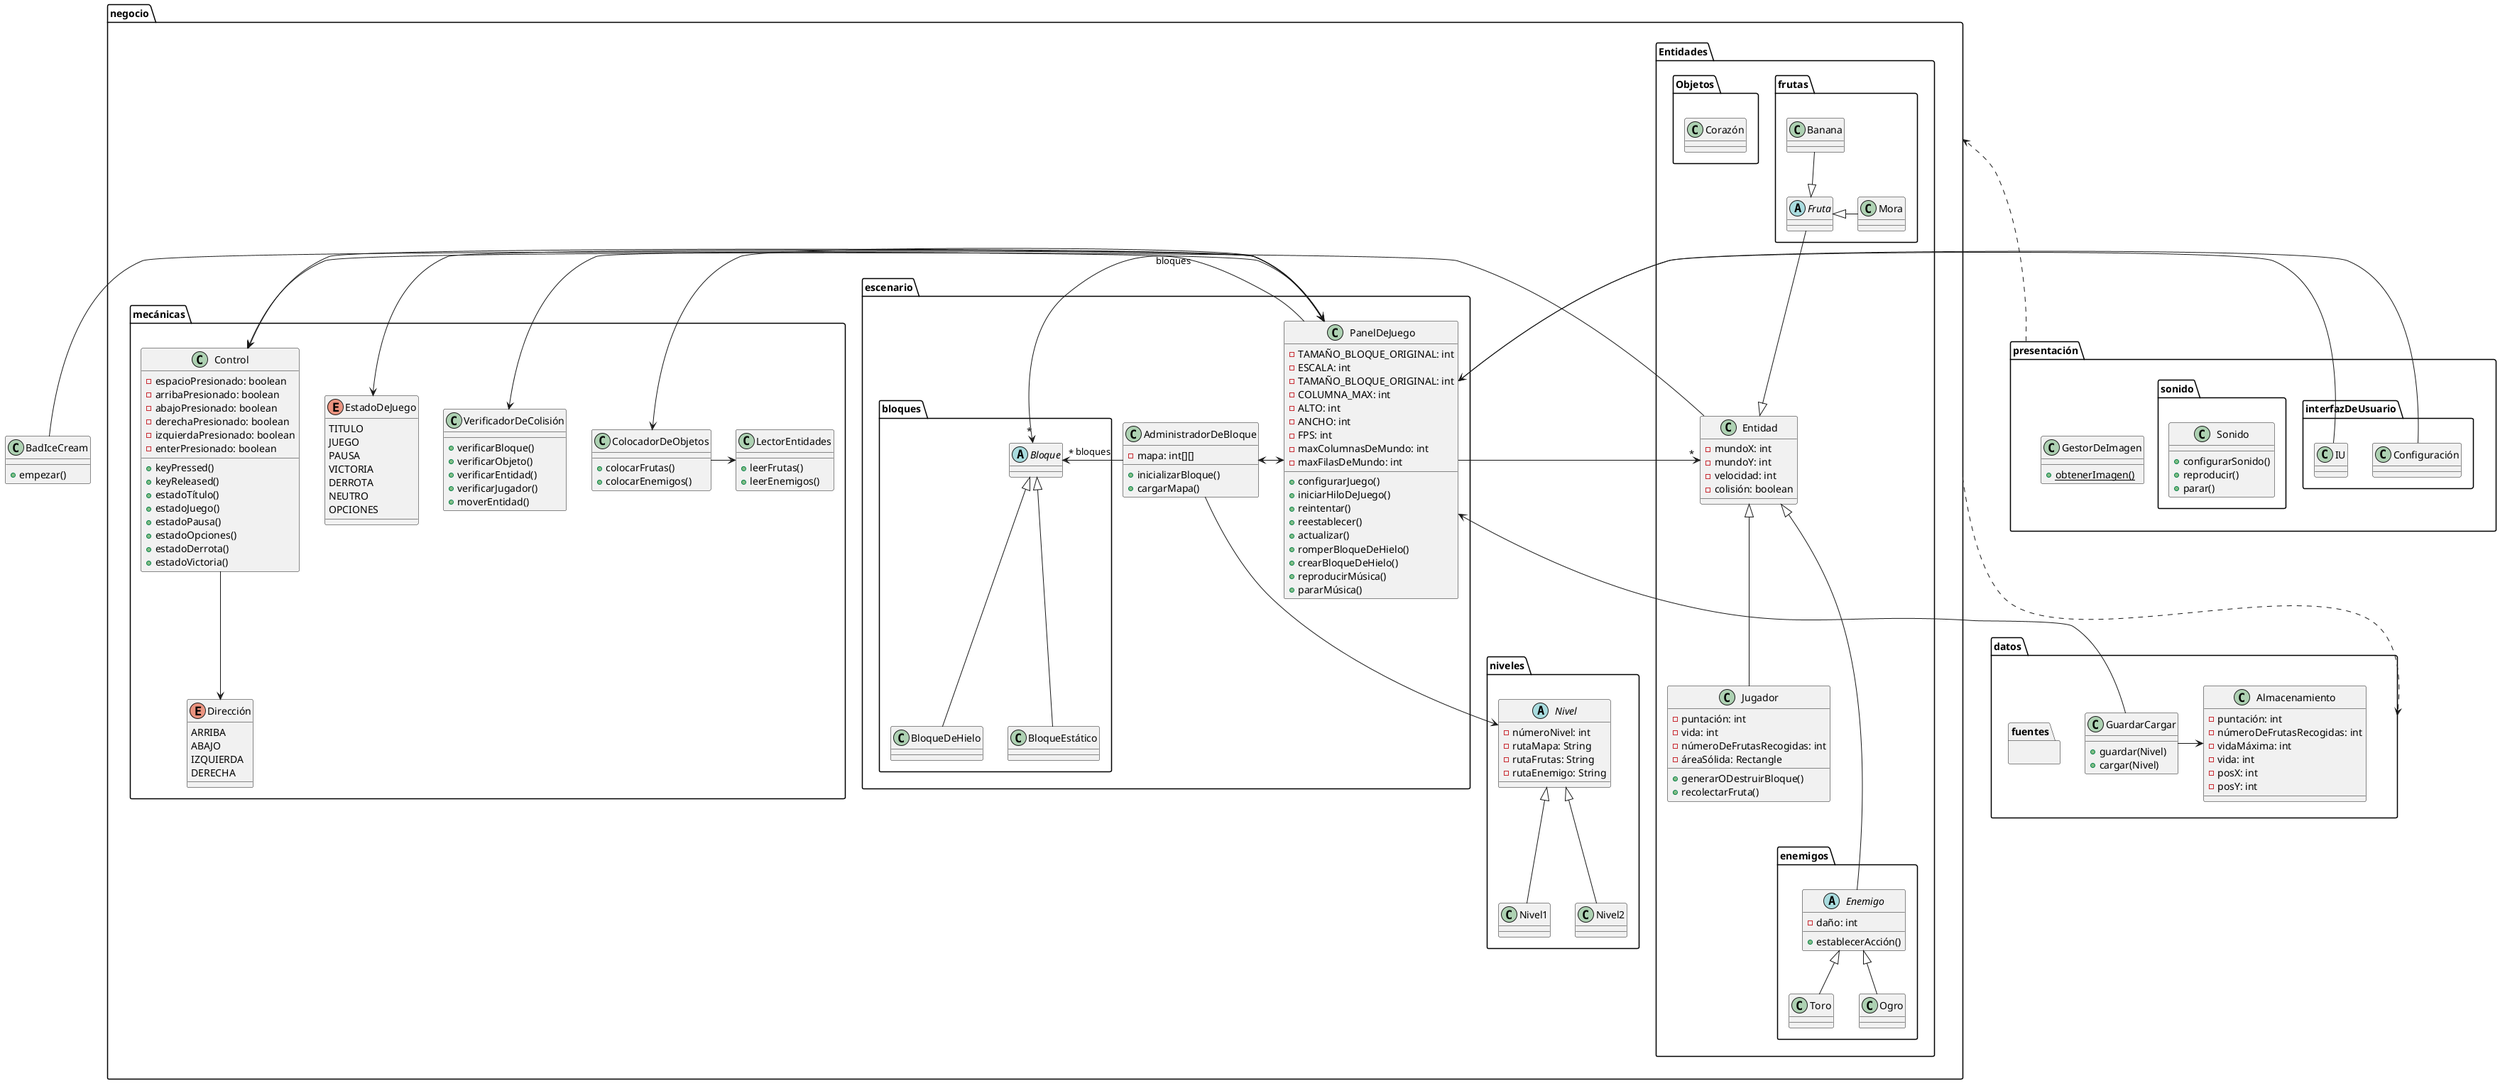 @startuml
class BadIceCream {
    +empezar()
}
package datos {
    class Almacenamiento {
    -puntación: int
    -númeroDeFrutasRecogidas: int
    -vidaMáxima: int
    -vida: int
    -posX: int
    -posY: int
    }
    class GuardarCargar {
    +guardar(Nivel)
    +cargar(Nivel)
    }
    package fuentes {
/'    package bloque {}
    package datosDeJuego {}
    package enemigo {}
    package entidades {}
    package font {}
    package frutas {}
    package IU {}
    package jugador {}
    package sounds {}'/
    }
}
package presentación {
  package interfazDeUsuario {
  class IU {}
  class Configuración {}
  }
  package sonido {
   class Sonido {
   +configurarSonido()
   +reproducir()
   +parar()
   }
   }
   class GestorDeImagen {
   +{static}obtenerImagen()
   }
}
package negocio {
package Entidades {
    class Entidad {
    -mundoX: int
    -mundoY: int
    -velocidad: int
    -colisión: boolean
    }
    class Jugador {
    -puntación: int
    -vida: int
    -númeroDeFrutasRecogidas: int
    -áreaSólida: Rectangle
    +generarODestruirBloque()
    +recolectarFruta()
    }
package enemigos {
    abstract class Enemigo {
    -daño: int
    +establecerAcción()
    }
    class Toro {}
    class Ogro {}
}

package frutas {
    abstract class Fruta {}
    class Mora {}
    class Banana {}
}
package Objetos {
    class Corazón
}
}
package escenario {
    class AdministradorDeBloque {
    -mapa: int[][]
    +inicializarBloque()
    +cargarMapa()
    }
    class PanelDeJuego {
    -TAMAÑO_BLOQUE_ORIGINAL: int
    -ESCALA: int
    -TAMAÑO_BLOQUE_ORIGINAL: int
    -COLUMNA_MAX: int
    -ALTO: int
    -ANCHO: int
    -FPS: int
    -maxColumnasDeMundo: int
    -maxFilasDeMundo: int
    +configurarJuego()
    +iniciarHiloDeJuego()
    +reintentar()
    +reestablecer()
    +actualizar()
    +romperBloqueDeHielo()
    +crearBloqueDeHielo()
    +reproducirMúsica()
    +pararMúsica()

    }

package bloques {
    abstract class Bloque {}
    class BloqueDeHielo {}
    class BloqueEstático {}
}
}
package mecánicas {
    class Control {
    -espacioPresionado: boolean
    -arribaPresionado: boolean
    -abajoPresionado: boolean
    -derechaPresionado: boolean
    -izquierdaPresionado: boolean
    -enterPresionado: boolean
    +keyPressed()
    +keyReleased()
    +estadoTítulo()
    +estadoJuego()
    +estadoPausa()
    +estadoOpciones()
    +estadoDerrota()
    +estadoVictoria()
    }
    enum Dirección {
    ARRIBA
    ABAJO
    IZQUIERDA
    DERECHA
    }
    enum EstadoDeJuego {
    TITULO
    JUEGO
    PAUSA
    VICTORIA
    DERROTA
    NEUTRO
    OPCIONES
    }
    class ColocadorDeObjetos {
    +colocarFrutas()
    +colocarEnemigos()
    }
    class LectorEntidades {
    +leerFrutas()
    +leerEnemigos()
    }
    class VerificadorDeColisión {
    +verificarBloque()
    +verificarObjeto()
    +verificarEntidad()
    +verificarJugador()
    +moverEntidad()
    }
}
package niveles {
   abstract class Nivel {
   -númeroNivel: int
   -rutaMapa: String
   -rutaFrutas: String
   -rutaEnemigo: String
   }
   class Nivel1 {}
   class Nivel2 {}
}

}

BadIceCream -> PanelDeJuego
Bloque <|-- BloqueEstático
Bloque <|-- BloqueDeHielo

Entidad <|-down-Jugador
Entidad <|-down--Enemigo
Entidad <|-up- Fruta
Fruta <|- Mora
Fruta <|-up- Banana
Enemigo <|-- Toro
Enemigo <|-- Ogro
AdministradorDeBloque <-> PanelDeJuego
AdministradorDeBloque --> Nivel
AdministradorDeBloque -> "*" Bloque: bloques

PanelDeJuego <-> Control
PanelDeJuego -right> "*" Entidad
PanelDeJuego -left> "*" Bloque: bloques
PanelDeJuego <-> VerificadorDeColisión
PanelDeJuego <-> ColocadorDeObjetos
PanelDeJuego -> EstadoDeJuego

ColocadorDeObjetos -> LectorEntidades

Nivel <|--Nivel1
Nivel <|--Nivel2

Control --> Dirección
Entidad -> Control
/'Objeto -> GestorDeImagen: <<access>>
Jugador -> GestorDeImagen: <<access>>
Enemigo -> GestorDeImagen: <<access>>
Fruta -> GestorDeImagen: <<access>>'/

presentación .up.>negocio
negocio ..> datos
GuardarCargar -> Almacenamiento
GuardarCargar -up-> PanelDeJuego

Configuración -> PanelDeJuego
IU -> PanelDeJuego
@enduml
